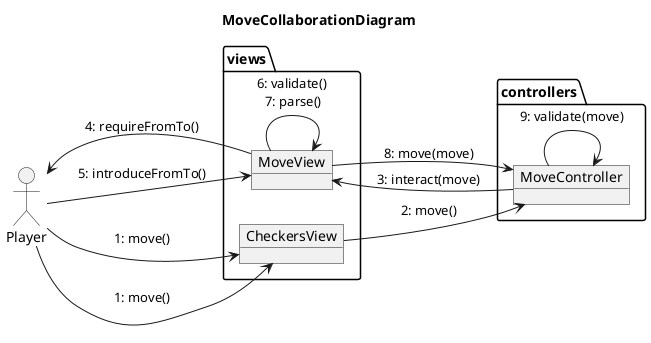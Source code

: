 @startuml MoveCollaborationDiagram
title MoveCollaborationDiagram
left to right direction

allow_mixing

actor Player
package views  {

    object  CheckersView{

    }
    object  MoveView{

    }
}
package controllers  {

    object  MoveController{

    }
}

Player --> CheckersView : \n1: move()

' object CheckersView
' object MoveView as MoveView
' object MoveController as MoveController
Player --> CheckersView : \n1: move()
CheckersView --> MoveController : 2: move()
MoveController --> MoveView : 3: interact(move)
MoveView --> Player : 4: requireFromTo()
Player --> MoveView : 5: introduceFromTo()
MoveView -> MoveView : 6: validate()\n 7: parse()
MoveView --> MoveController : 8: move(move)
MoveController -> MoveController : 9: validate(move)
@enduml